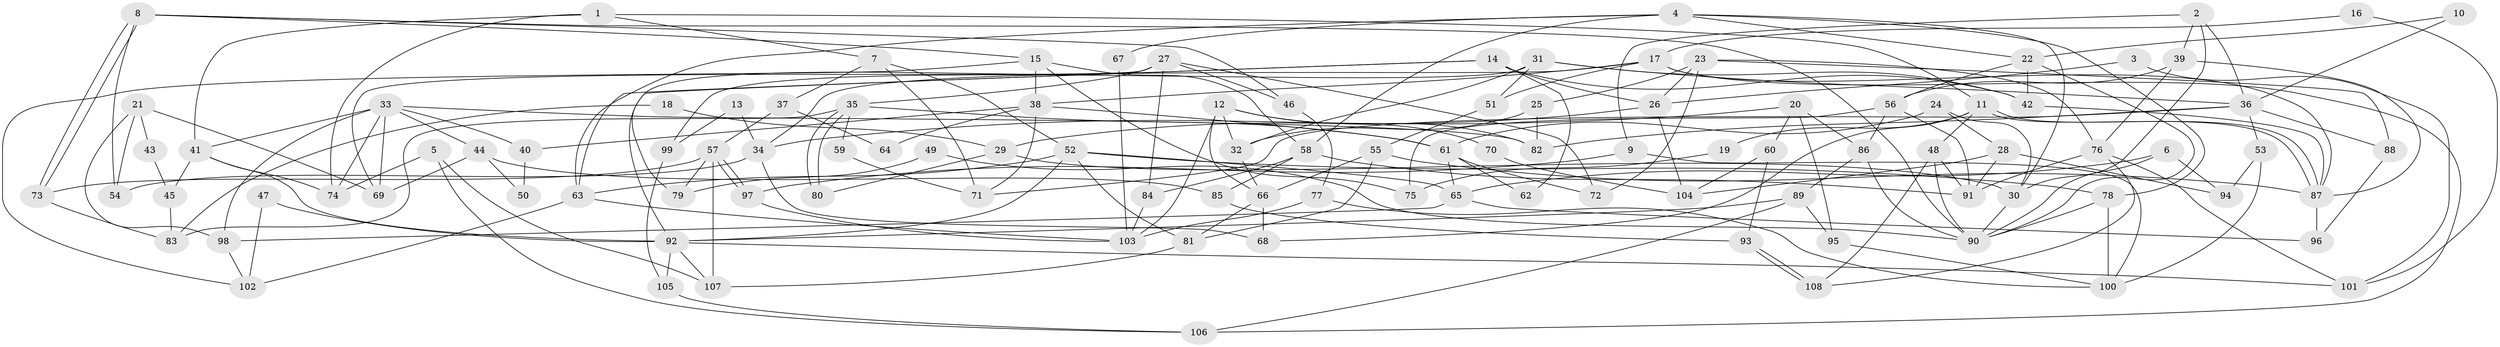 // Generated by graph-tools (version 1.1) at 2025/50/03/09/25 03:50:07]
// undirected, 108 vertices, 216 edges
graph export_dot {
graph [start="1"]
  node [color=gray90,style=filled];
  1;
  2;
  3;
  4;
  5;
  6;
  7;
  8;
  9;
  10;
  11;
  12;
  13;
  14;
  15;
  16;
  17;
  18;
  19;
  20;
  21;
  22;
  23;
  24;
  25;
  26;
  27;
  28;
  29;
  30;
  31;
  32;
  33;
  34;
  35;
  36;
  37;
  38;
  39;
  40;
  41;
  42;
  43;
  44;
  45;
  46;
  47;
  48;
  49;
  50;
  51;
  52;
  53;
  54;
  55;
  56;
  57;
  58;
  59;
  60;
  61;
  62;
  63;
  64;
  65;
  66;
  67;
  68;
  69;
  70;
  71;
  72;
  73;
  74;
  75;
  76;
  77;
  78;
  79;
  80;
  81;
  82;
  83;
  84;
  85;
  86;
  87;
  88;
  89;
  90;
  91;
  92;
  93;
  94;
  95;
  96;
  97;
  98;
  99;
  100;
  101;
  102;
  103;
  104;
  105;
  106;
  107;
  108;
  1 -- 11;
  1 -- 41;
  1 -- 7;
  1 -- 74;
  2 -- 9;
  2 -- 36;
  2 -- 30;
  2 -- 39;
  3 -- 101;
  3 -- 26;
  4 -- 22;
  4 -- 30;
  4 -- 58;
  4 -- 63;
  4 -- 67;
  4 -- 78;
  5 -- 106;
  5 -- 74;
  5 -- 107;
  6 -- 65;
  6 -- 90;
  6 -- 94;
  7 -- 71;
  7 -- 37;
  7 -- 52;
  8 -- 73;
  8 -- 73;
  8 -- 15;
  8 -- 46;
  8 -- 54;
  8 -- 90;
  9 -- 97;
  9 -- 100;
  10 -- 36;
  10 -- 22;
  11 -- 48;
  11 -- 87;
  11 -- 87;
  11 -- 19;
  11 -- 68;
  12 -- 82;
  12 -- 32;
  12 -- 66;
  12 -- 70;
  12 -- 103;
  13 -- 34;
  13 -- 99;
  14 -- 63;
  14 -- 92;
  14 -- 26;
  14 -- 42;
  14 -- 62;
  15 -- 102;
  15 -- 38;
  15 -- 58;
  15 -- 75;
  16 -- 101;
  16 -- 17;
  17 -- 34;
  17 -- 87;
  17 -- 38;
  17 -- 51;
  17 -- 106;
  18 -- 83;
  18 -- 29;
  19 -- 75;
  20 -- 95;
  20 -- 86;
  20 -- 34;
  20 -- 60;
  21 -- 69;
  21 -- 54;
  21 -- 43;
  21 -- 98;
  22 -- 56;
  22 -- 90;
  22 -- 42;
  23 -- 76;
  23 -- 25;
  23 -- 26;
  23 -- 72;
  23 -- 88;
  24 -- 30;
  24 -- 61;
  24 -- 28;
  25 -- 82;
  25 -- 32;
  26 -- 29;
  26 -- 104;
  27 -- 35;
  27 -- 84;
  27 -- 46;
  27 -- 69;
  27 -- 72;
  27 -- 79;
  28 -- 104;
  28 -- 91;
  28 -- 94;
  29 -- 30;
  29 -- 80;
  30 -- 90;
  31 -- 42;
  31 -- 51;
  31 -- 32;
  31 -- 36;
  31 -- 99;
  32 -- 66;
  33 -- 74;
  33 -- 98;
  33 -- 40;
  33 -- 41;
  33 -- 44;
  33 -- 69;
  33 -- 82;
  34 -- 68;
  34 -- 54;
  35 -- 80;
  35 -- 80;
  35 -- 61;
  35 -- 59;
  35 -- 83;
  36 -- 53;
  36 -- 71;
  36 -- 82;
  36 -- 88;
  37 -- 57;
  37 -- 64;
  38 -- 61;
  38 -- 40;
  38 -- 64;
  38 -- 71;
  39 -- 87;
  39 -- 56;
  39 -- 76;
  40 -- 50;
  41 -- 92;
  41 -- 45;
  41 -- 74;
  42 -- 87;
  43 -- 45;
  44 -- 69;
  44 -- 50;
  44 -- 85;
  45 -- 83;
  46 -- 77;
  47 -- 102;
  47 -- 92;
  48 -- 91;
  48 -- 108;
  48 -- 90;
  49 -- 90;
  49 -- 79;
  51 -- 55;
  52 -- 78;
  52 -- 63;
  52 -- 65;
  52 -- 81;
  52 -- 92;
  53 -- 100;
  53 -- 94;
  55 -- 66;
  55 -- 87;
  55 -- 81;
  56 -- 91;
  56 -- 75;
  56 -- 86;
  57 -- 107;
  57 -- 97;
  57 -- 97;
  57 -- 73;
  57 -- 79;
  58 -- 84;
  58 -- 85;
  58 -- 91;
  59 -- 71;
  60 -- 93;
  60 -- 104;
  61 -- 72;
  61 -- 65;
  61 -- 62;
  63 -- 102;
  63 -- 103;
  65 -- 96;
  65 -- 98;
  66 -- 81;
  66 -- 68;
  67 -- 103;
  70 -- 104;
  73 -- 83;
  76 -- 91;
  76 -- 101;
  76 -- 108;
  77 -- 103;
  77 -- 100;
  78 -- 90;
  78 -- 100;
  81 -- 107;
  84 -- 103;
  85 -- 93;
  86 -- 90;
  86 -- 89;
  87 -- 96;
  88 -- 96;
  89 -- 92;
  89 -- 95;
  89 -- 106;
  92 -- 107;
  92 -- 101;
  92 -- 105;
  93 -- 108;
  93 -- 108;
  95 -- 100;
  97 -- 103;
  98 -- 102;
  99 -- 105;
  105 -- 106;
}
